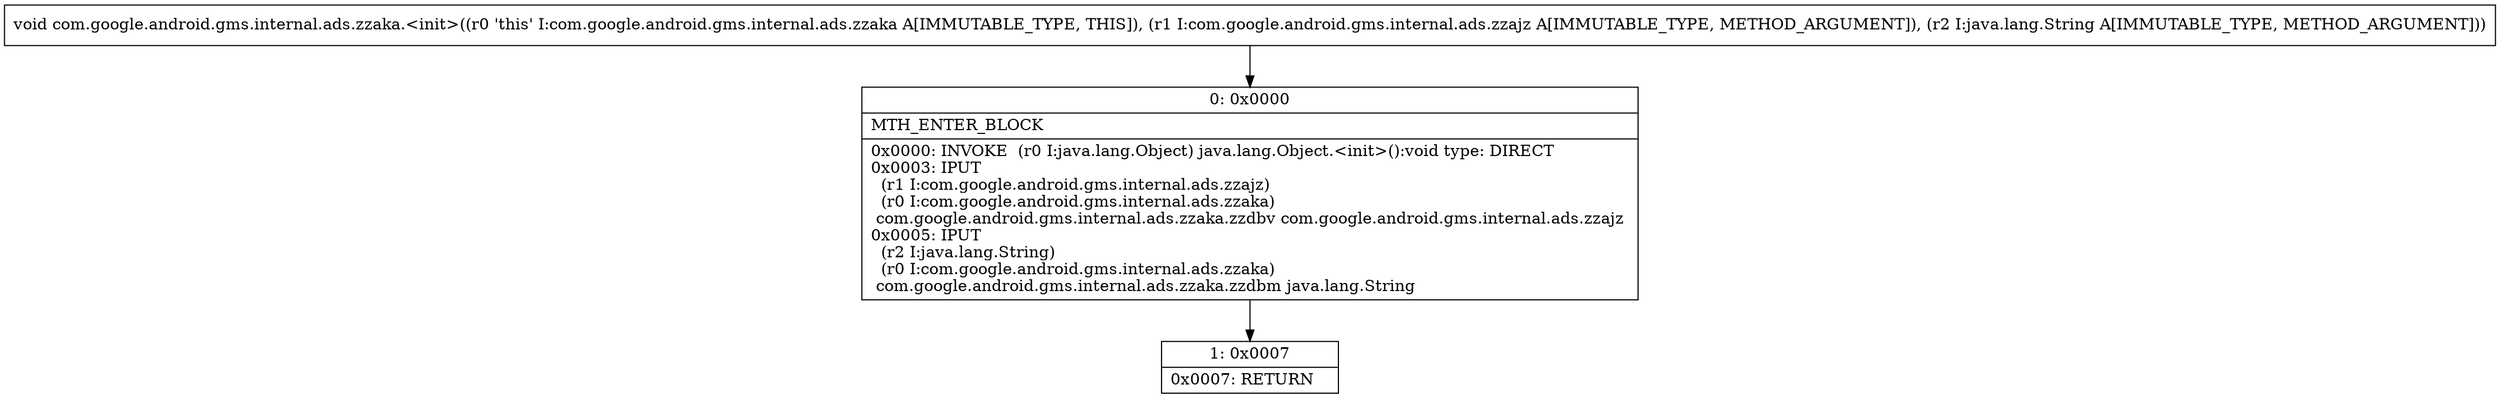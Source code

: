 digraph "CFG forcom.google.android.gms.internal.ads.zzaka.\<init\>(Lcom\/google\/android\/gms\/internal\/ads\/zzajz;Ljava\/lang\/String;)V" {
Node_0 [shape=record,label="{0\:\ 0x0000|MTH_ENTER_BLOCK\l|0x0000: INVOKE  (r0 I:java.lang.Object) java.lang.Object.\<init\>():void type: DIRECT \l0x0003: IPUT  \l  (r1 I:com.google.android.gms.internal.ads.zzajz)\l  (r0 I:com.google.android.gms.internal.ads.zzaka)\l com.google.android.gms.internal.ads.zzaka.zzdbv com.google.android.gms.internal.ads.zzajz \l0x0005: IPUT  \l  (r2 I:java.lang.String)\l  (r0 I:com.google.android.gms.internal.ads.zzaka)\l com.google.android.gms.internal.ads.zzaka.zzdbm java.lang.String \l}"];
Node_1 [shape=record,label="{1\:\ 0x0007|0x0007: RETURN   \l}"];
MethodNode[shape=record,label="{void com.google.android.gms.internal.ads.zzaka.\<init\>((r0 'this' I:com.google.android.gms.internal.ads.zzaka A[IMMUTABLE_TYPE, THIS]), (r1 I:com.google.android.gms.internal.ads.zzajz A[IMMUTABLE_TYPE, METHOD_ARGUMENT]), (r2 I:java.lang.String A[IMMUTABLE_TYPE, METHOD_ARGUMENT])) }"];
MethodNode -> Node_0;
Node_0 -> Node_1;
}


